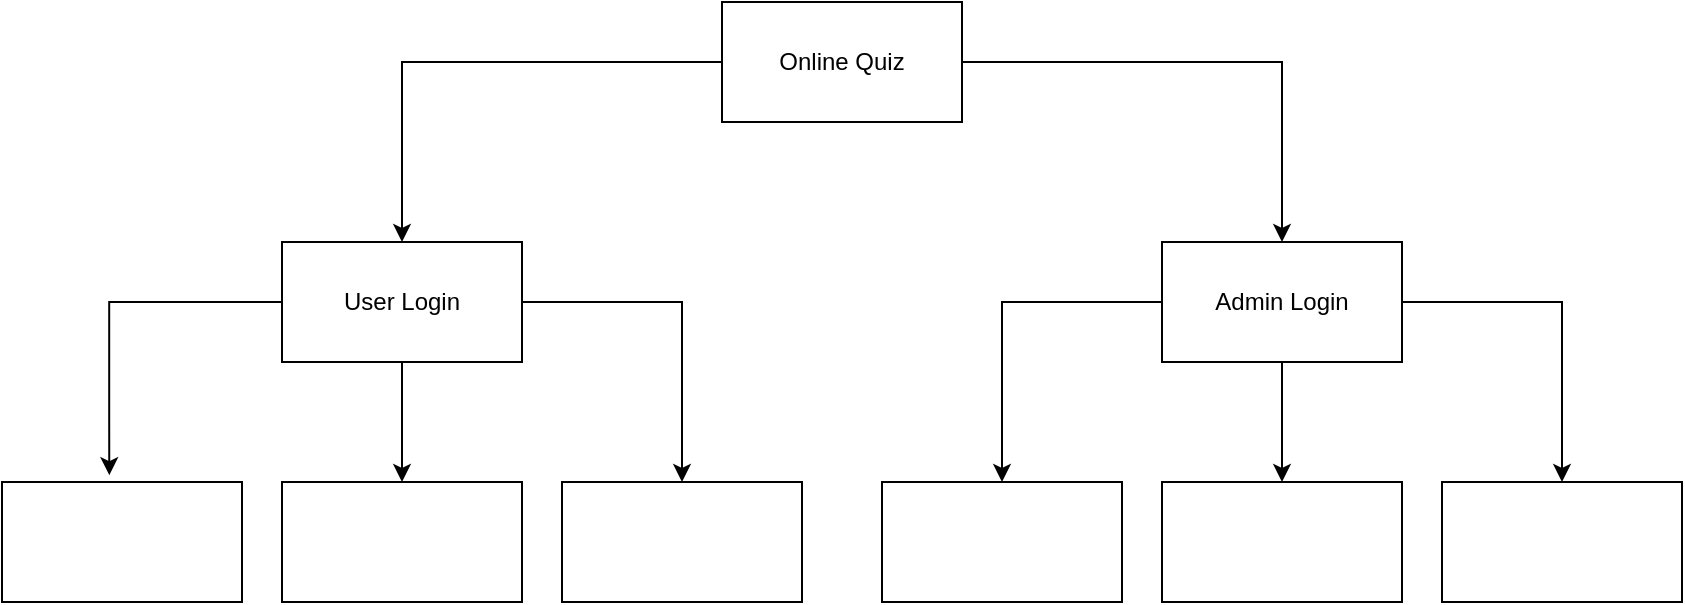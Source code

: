 <mxfile version="15.1.1" type="github">
  <diagram id="R2lEEEUBdFMjLlhIrx00" name="Page-1">
    <mxGraphModel dx="1038" dy="547" grid="1" gridSize="10" guides="1" tooltips="1" connect="1" arrows="1" fold="1" page="1" pageScale="1" pageWidth="850" pageHeight="1100" math="0" shadow="0" extFonts="Permanent Marker^https://fonts.googleapis.com/css?family=Permanent+Marker">
      <root>
        <mxCell id="0" />
        <mxCell id="1" parent="0" />
        <mxCell id="zDqUGVWph791IkCZ-RSx-6" value="" style="edgeStyle=orthogonalEdgeStyle;rounded=0;orthogonalLoop=1;jettySize=auto;html=1;entryX=0.5;entryY=0;entryDx=0;entryDy=0;" edge="1" parent="1" source="zDqUGVWph791IkCZ-RSx-1" target="zDqUGVWph791IkCZ-RSx-2">
          <mxGeometry relative="1" as="geometry">
            <mxPoint x="220" y="70" as="targetPoint" />
          </mxGeometry>
        </mxCell>
        <mxCell id="zDqUGVWph791IkCZ-RSx-8" value="" style="edgeStyle=orthogonalEdgeStyle;rounded=0;orthogonalLoop=1;jettySize=auto;html=1;entryX=0.5;entryY=0;entryDx=0;entryDy=0;" edge="1" parent="1" source="zDqUGVWph791IkCZ-RSx-1" target="zDqUGVWph791IkCZ-RSx-3">
          <mxGeometry relative="1" as="geometry">
            <mxPoint x="620" y="70" as="targetPoint" />
          </mxGeometry>
        </mxCell>
        <mxCell id="zDqUGVWph791IkCZ-RSx-1" value="Online Quiz" style="rounded=0;whiteSpace=wrap;html=1;" vertex="1" parent="1">
          <mxGeometry x="360" y="40" width="120" height="60" as="geometry" />
        </mxCell>
        <mxCell id="zDqUGVWph791IkCZ-RSx-14" value="" style="edgeStyle=orthogonalEdgeStyle;rounded=0;orthogonalLoop=1;jettySize=auto;html=1;" edge="1" parent="1" source="zDqUGVWph791IkCZ-RSx-2" target="zDqUGVWph791IkCZ-RSx-10">
          <mxGeometry relative="1" as="geometry" />
        </mxCell>
        <mxCell id="zDqUGVWph791IkCZ-RSx-16" value="" style="edgeStyle=orthogonalEdgeStyle;rounded=0;orthogonalLoop=1;jettySize=auto;html=1;entryX=0.447;entryY=-0.057;entryDx=0;entryDy=0;entryPerimeter=0;" edge="1" parent="1" source="zDqUGVWph791IkCZ-RSx-2" target="zDqUGVWph791IkCZ-RSx-4">
          <mxGeometry relative="1" as="geometry">
            <mxPoint y="190" as="targetPoint" />
          </mxGeometry>
        </mxCell>
        <mxCell id="zDqUGVWph791IkCZ-RSx-18" value="" style="edgeStyle=orthogonalEdgeStyle;rounded=0;orthogonalLoop=1;jettySize=auto;html=1;entryX=0.5;entryY=0;entryDx=0;entryDy=0;" edge="1" parent="1" source="zDqUGVWph791IkCZ-RSx-2" target="zDqUGVWph791IkCZ-RSx-9">
          <mxGeometry relative="1" as="geometry">
            <mxPoint x="400" y="190" as="targetPoint" />
          </mxGeometry>
        </mxCell>
        <mxCell id="zDqUGVWph791IkCZ-RSx-2" value="User Login" style="rounded=0;whiteSpace=wrap;html=1;" vertex="1" parent="1">
          <mxGeometry x="140" y="160" width="120" height="60" as="geometry" />
        </mxCell>
        <mxCell id="zDqUGVWph791IkCZ-RSx-20" value="" style="edgeStyle=orthogonalEdgeStyle;rounded=0;orthogonalLoop=1;jettySize=auto;html=1;entryX=0.5;entryY=0;entryDx=0;entryDy=0;" edge="1" parent="1" source="zDqUGVWph791IkCZ-RSx-3" target="zDqUGVWph791IkCZ-RSx-13">
          <mxGeometry relative="1" as="geometry">
            <mxPoint x="440" y="190" as="targetPoint" />
          </mxGeometry>
        </mxCell>
        <mxCell id="zDqUGVWph791IkCZ-RSx-21" value="" style="edgeStyle=orthogonalEdgeStyle;rounded=0;orthogonalLoop=1;jettySize=auto;html=1;" edge="1" parent="1" source="zDqUGVWph791IkCZ-RSx-3" target="zDqUGVWph791IkCZ-RSx-12">
          <mxGeometry relative="1" as="geometry" />
        </mxCell>
        <mxCell id="zDqUGVWph791IkCZ-RSx-23" value="" style="edgeStyle=orthogonalEdgeStyle;rounded=0;orthogonalLoop=1;jettySize=auto;html=1;entryX=0.5;entryY=0;entryDx=0;entryDy=0;" edge="1" parent="1" source="zDqUGVWph791IkCZ-RSx-3" target="zDqUGVWph791IkCZ-RSx-11">
          <mxGeometry relative="1" as="geometry">
            <mxPoint x="840" y="190" as="targetPoint" />
          </mxGeometry>
        </mxCell>
        <mxCell id="zDqUGVWph791IkCZ-RSx-3" value="Admin Login" style="rounded=0;whiteSpace=wrap;html=1;" vertex="1" parent="1">
          <mxGeometry x="580" y="160" width="120" height="60" as="geometry" />
        </mxCell>
        <mxCell id="zDqUGVWph791IkCZ-RSx-4" value="" style="rounded=0;whiteSpace=wrap;html=1;" vertex="1" parent="1">
          <mxGeometry y="280" width="120" height="60" as="geometry" />
        </mxCell>
        <mxCell id="zDqUGVWph791IkCZ-RSx-9" value="" style="rounded=0;whiteSpace=wrap;html=1;" vertex="1" parent="1">
          <mxGeometry x="280" y="280" width="120" height="60" as="geometry" />
        </mxCell>
        <mxCell id="zDqUGVWph791IkCZ-RSx-10" value="" style="rounded=0;whiteSpace=wrap;html=1;" vertex="1" parent="1">
          <mxGeometry x="140" y="280" width="120" height="60" as="geometry" />
        </mxCell>
        <mxCell id="zDqUGVWph791IkCZ-RSx-11" value="" style="rounded=0;whiteSpace=wrap;html=1;" vertex="1" parent="1">
          <mxGeometry x="720" y="280" width="120" height="60" as="geometry" />
        </mxCell>
        <mxCell id="zDqUGVWph791IkCZ-RSx-12" value="" style="rounded=0;whiteSpace=wrap;html=1;" vertex="1" parent="1">
          <mxGeometry x="580" y="280" width="120" height="60" as="geometry" />
        </mxCell>
        <mxCell id="zDqUGVWph791IkCZ-RSx-13" value="" style="rounded=0;whiteSpace=wrap;html=1;" vertex="1" parent="1">
          <mxGeometry x="440" y="280" width="120" height="60" as="geometry" />
        </mxCell>
      </root>
    </mxGraphModel>
  </diagram>
</mxfile>
